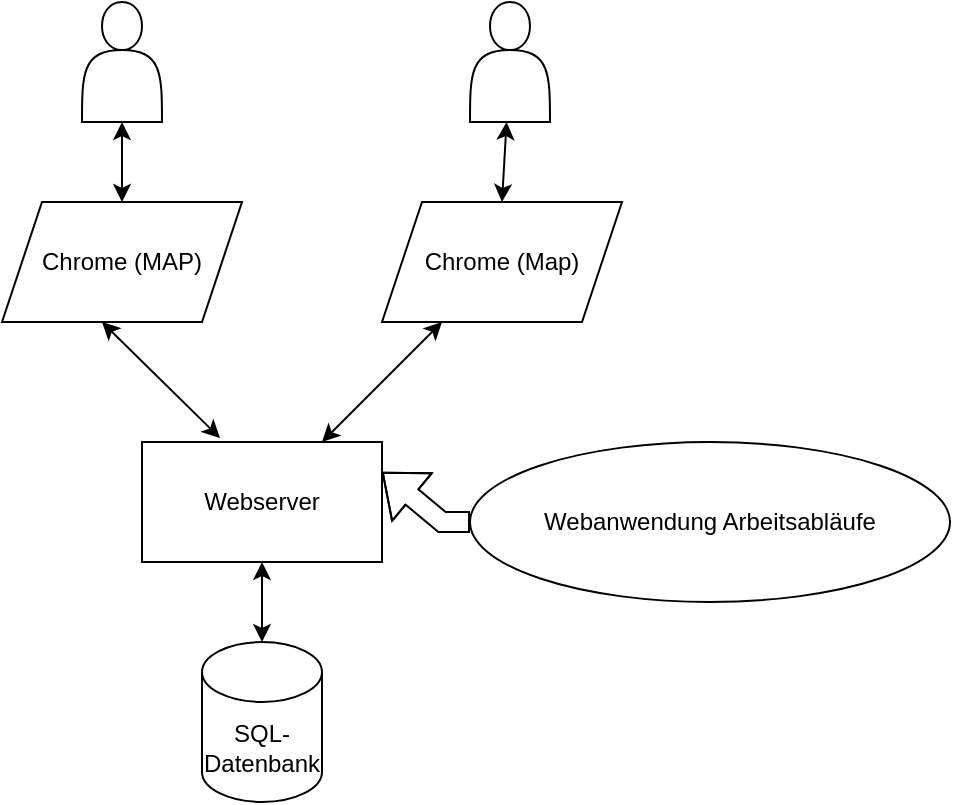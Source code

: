 <mxfile version="24.7.16">
  <diagram name="Seite-1" id="1ASWVLndnxazvibCc9nA">
    <mxGraphModel dx="970" dy="1009" grid="1" gridSize="10" guides="1" tooltips="1" connect="1" arrows="1" fold="1" page="1" pageScale="1" pageWidth="827" pageHeight="1169" math="0" shadow="0">
      <root>
        <mxCell id="0" />
        <mxCell id="1" parent="0" />
        <mxCell id="nWaKy2ZBfmNOaDUcoKgz-1" value="SQL-Datenbank" style="shape=cylinder3;whiteSpace=wrap;html=1;boundedLbl=1;backgroundOutline=1;size=15;" vertex="1" parent="1">
          <mxGeometry x="240" y="350" width="60" height="80" as="geometry" />
        </mxCell>
        <mxCell id="nWaKy2ZBfmNOaDUcoKgz-2" value="Webserver" style="rounded=0;whiteSpace=wrap;html=1;" vertex="1" parent="1">
          <mxGeometry x="210" y="250" width="120" height="60" as="geometry" />
        </mxCell>
        <mxCell id="nWaKy2ZBfmNOaDUcoKgz-3" value="Chrome (MAP)" style="shape=parallelogram;perimeter=parallelogramPerimeter;whiteSpace=wrap;html=1;fixedSize=1;" vertex="1" parent="1">
          <mxGeometry x="140" y="130" width="120" height="60" as="geometry" />
        </mxCell>
        <mxCell id="nWaKy2ZBfmNOaDUcoKgz-4" value="Chrome (Map)" style="shape=parallelogram;perimeter=parallelogramPerimeter;whiteSpace=wrap;html=1;fixedSize=1;" vertex="1" parent="1">
          <mxGeometry x="330" y="130" width="120" height="60" as="geometry" />
        </mxCell>
        <mxCell id="nWaKy2ZBfmNOaDUcoKgz-5" value="" style="endArrow=classic;startArrow=classic;html=1;rounded=0;exitX=0.325;exitY=-0.033;exitDx=0;exitDy=0;exitPerimeter=0;" edge="1" parent="1" source="nWaKy2ZBfmNOaDUcoKgz-2">
          <mxGeometry width="50" height="50" relative="1" as="geometry">
            <mxPoint x="140" y="240" as="sourcePoint" />
            <mxPoint x="190" y="190" as="targetPoint" />
          </mxGeometry>
        </mxCell>
        <mxCell id="nWaKy2ZBfmNOaDUcoKgz-7" value="" style="endArrow=classic;startArrow=classic;html=1;rounded=0;entryX=0.75;entryY=0;entryDx=0;entryDy=0;" edge="1" parent="1" source="nWaKy2ZBfmNOaDUcoKgz-4" target="nWaKy2ZBfmNOaDUcoKgz-2">
          <mxGeometry width="50" height="50" relative="1" as="geometry">
            <mxPoint x="260" y="540" as="sourcePoint" />
            <mxPoint x="310" y="490" as="targetPoint" />
          </mxGeometry>
        </mxCell>
        <mxCell id="nWaKy2ZBfmNOaDUcoKgz-8" value="" style="endArrow=classic;startArrow=classic;html=1;rounded=0;entryX=0.5;entryY=1;entryDx=0;entryDy=0;exitX=0.5;exitY=0;exitDx=0;exitDy=0;exitPerimeter=0;" edge="1" parent="1" source="nWaKy2ZBfmNOaDUcoKgz-1" target="nWaKy2ZBfmNOaDUcoKgz-2">
          <mxGeometry width="50" height="50" relative="1" as="geometry">
            <mxPoint x="390" y="540" as="sourcePoint" />
            <mxPoint x="440" y="490" as="targetPoint" />
          </mxGeometry>
        </mxCell>
        <mxCell id="nWaKy2ZBfmNOaDUcoKgz-9" value="" style="shape=actor;whiteSpace=wrap;html=1;" vertex="1" parent="1">
          <mxGeometry x="180" y="30" width="40" height="60" as="geometry" />
        </mxCell>
        <mxCell id="nWaKy2ZBfmNOaDUcoKgz-10" value="" style="shape=actor;whiteSpace=wrap;html=1;" vertex="1" parent="1">
          <mxGeometry x="374" y="30" width="40" height="60" as="geometry" />
        </mxCell>
        <mxCell id="nWaKy2ZBfmNOaDUcoKgz-11" value="" style="endArrow=classic;startArrow=classic;html=1;rounded=0;exitX=0.5;exitY=0;exitDx=0;exitDy=0;" edge="1" parent="1" source="nWaKy2ZBfmNOaDUcoKgz-3" target="nWaKy2ZBfmNOaDUcoKgz-9">
          <mxGeometry width="50" height="50" relative="1" as="geometry">
            <mxPoint x="210" y="140" as="sourcePoint" />
            <mxPoint x="190" y="100" as="targetPoint" />
          </mxGeometry>
        </mxCell>
        <mxCell id="nWaKy2ZBfmNOaDUcoKgz-12" value="" style="endArrow=classic;startArrow=classic;html=1;rounded=0;exitX=0.5;exitY=0;exitDx=0;exitDy=0;" edge="1" parent="1" source="nWaKy2ZBfmNOaDUcoKgz-4" target="nWaKy2ZBfmNOaDUcoKgz-10">
          <mxGeometry width="50" height="50" relative="1" as="geometry">
            <mxPoint x="210" y="140" as="sourcePoint" />
            <mxPoint x="210" y="100" as="targetPoint" />
          </mxGeometry>
        </mxCell>
        <mxCell id="nWaKy2ZBfmNOaDUcoKgz-13" value="Webanwendung Arbeitsabläufe" style="ellipse;whiteSpace=wrap;html=1;" vertex="1" parent="1">
          <mxGeometry x="374" y="250" width="240" height="80" as="geometry" />
        </mxCell>
        <mxCell id="nWaKy2ZBfmNOaDUcoKgz-14" value="" style="shape=flexArrow;endArrow=classic;html=1;rounded=0;entryX=1;entryY=0.25;entryDx=0;entryDy=0;" edge="1" parent="1" source="nWaKy2ZBfmNOaDUcoKgz-13" target="nWaKy2ZBfmNOaDUcoKgz-2">
          <mxGeometry width="50" height="50" relative="1" as="geometry">
            <mxPoint x="430" y="440" as="sourcePoint" />
            <mxPoint x="480" y="390" as="targetPoint" />
            <Array as="points">
              <mxPoint x="360" y="290" />
            </Array>
          </mxGeometry>
        </mxCell>
      </root>
    </mxGraphModel>
  </diagram>
</mxfile>
